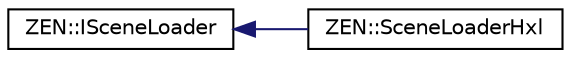 digraph "Graphical Class Hierarchy"
{
 // LATEX_PDF_SIZE
  edge [fontname="Helvetica",fontsize="10",labelfontname="Helvetica",labelfontsize="10"];
  node [fontname="Helvetica",fontsize="10",shape=record];
  rankdir="LR";
  Node0 [label="ZEN::ISceneLoader",height=0.2,width=0.4,color="black", fillcolor="white", style="filled",URL="$classZEN_1_1ISceneLoader.html",tooltip=" "];
  Node0 -> Node1 [dir="back",color="midnightblue",fontsize="10",style="solid",fontname="Helvetica"];
  Node1 [label="ZEN::SceneLoaderHxl",height=0.2,width=0.4,color="black", fillcolor="white", style="filled",URL="$classZEN_1_1SceneLoaderHxl.html",tooltip=" "];
}
